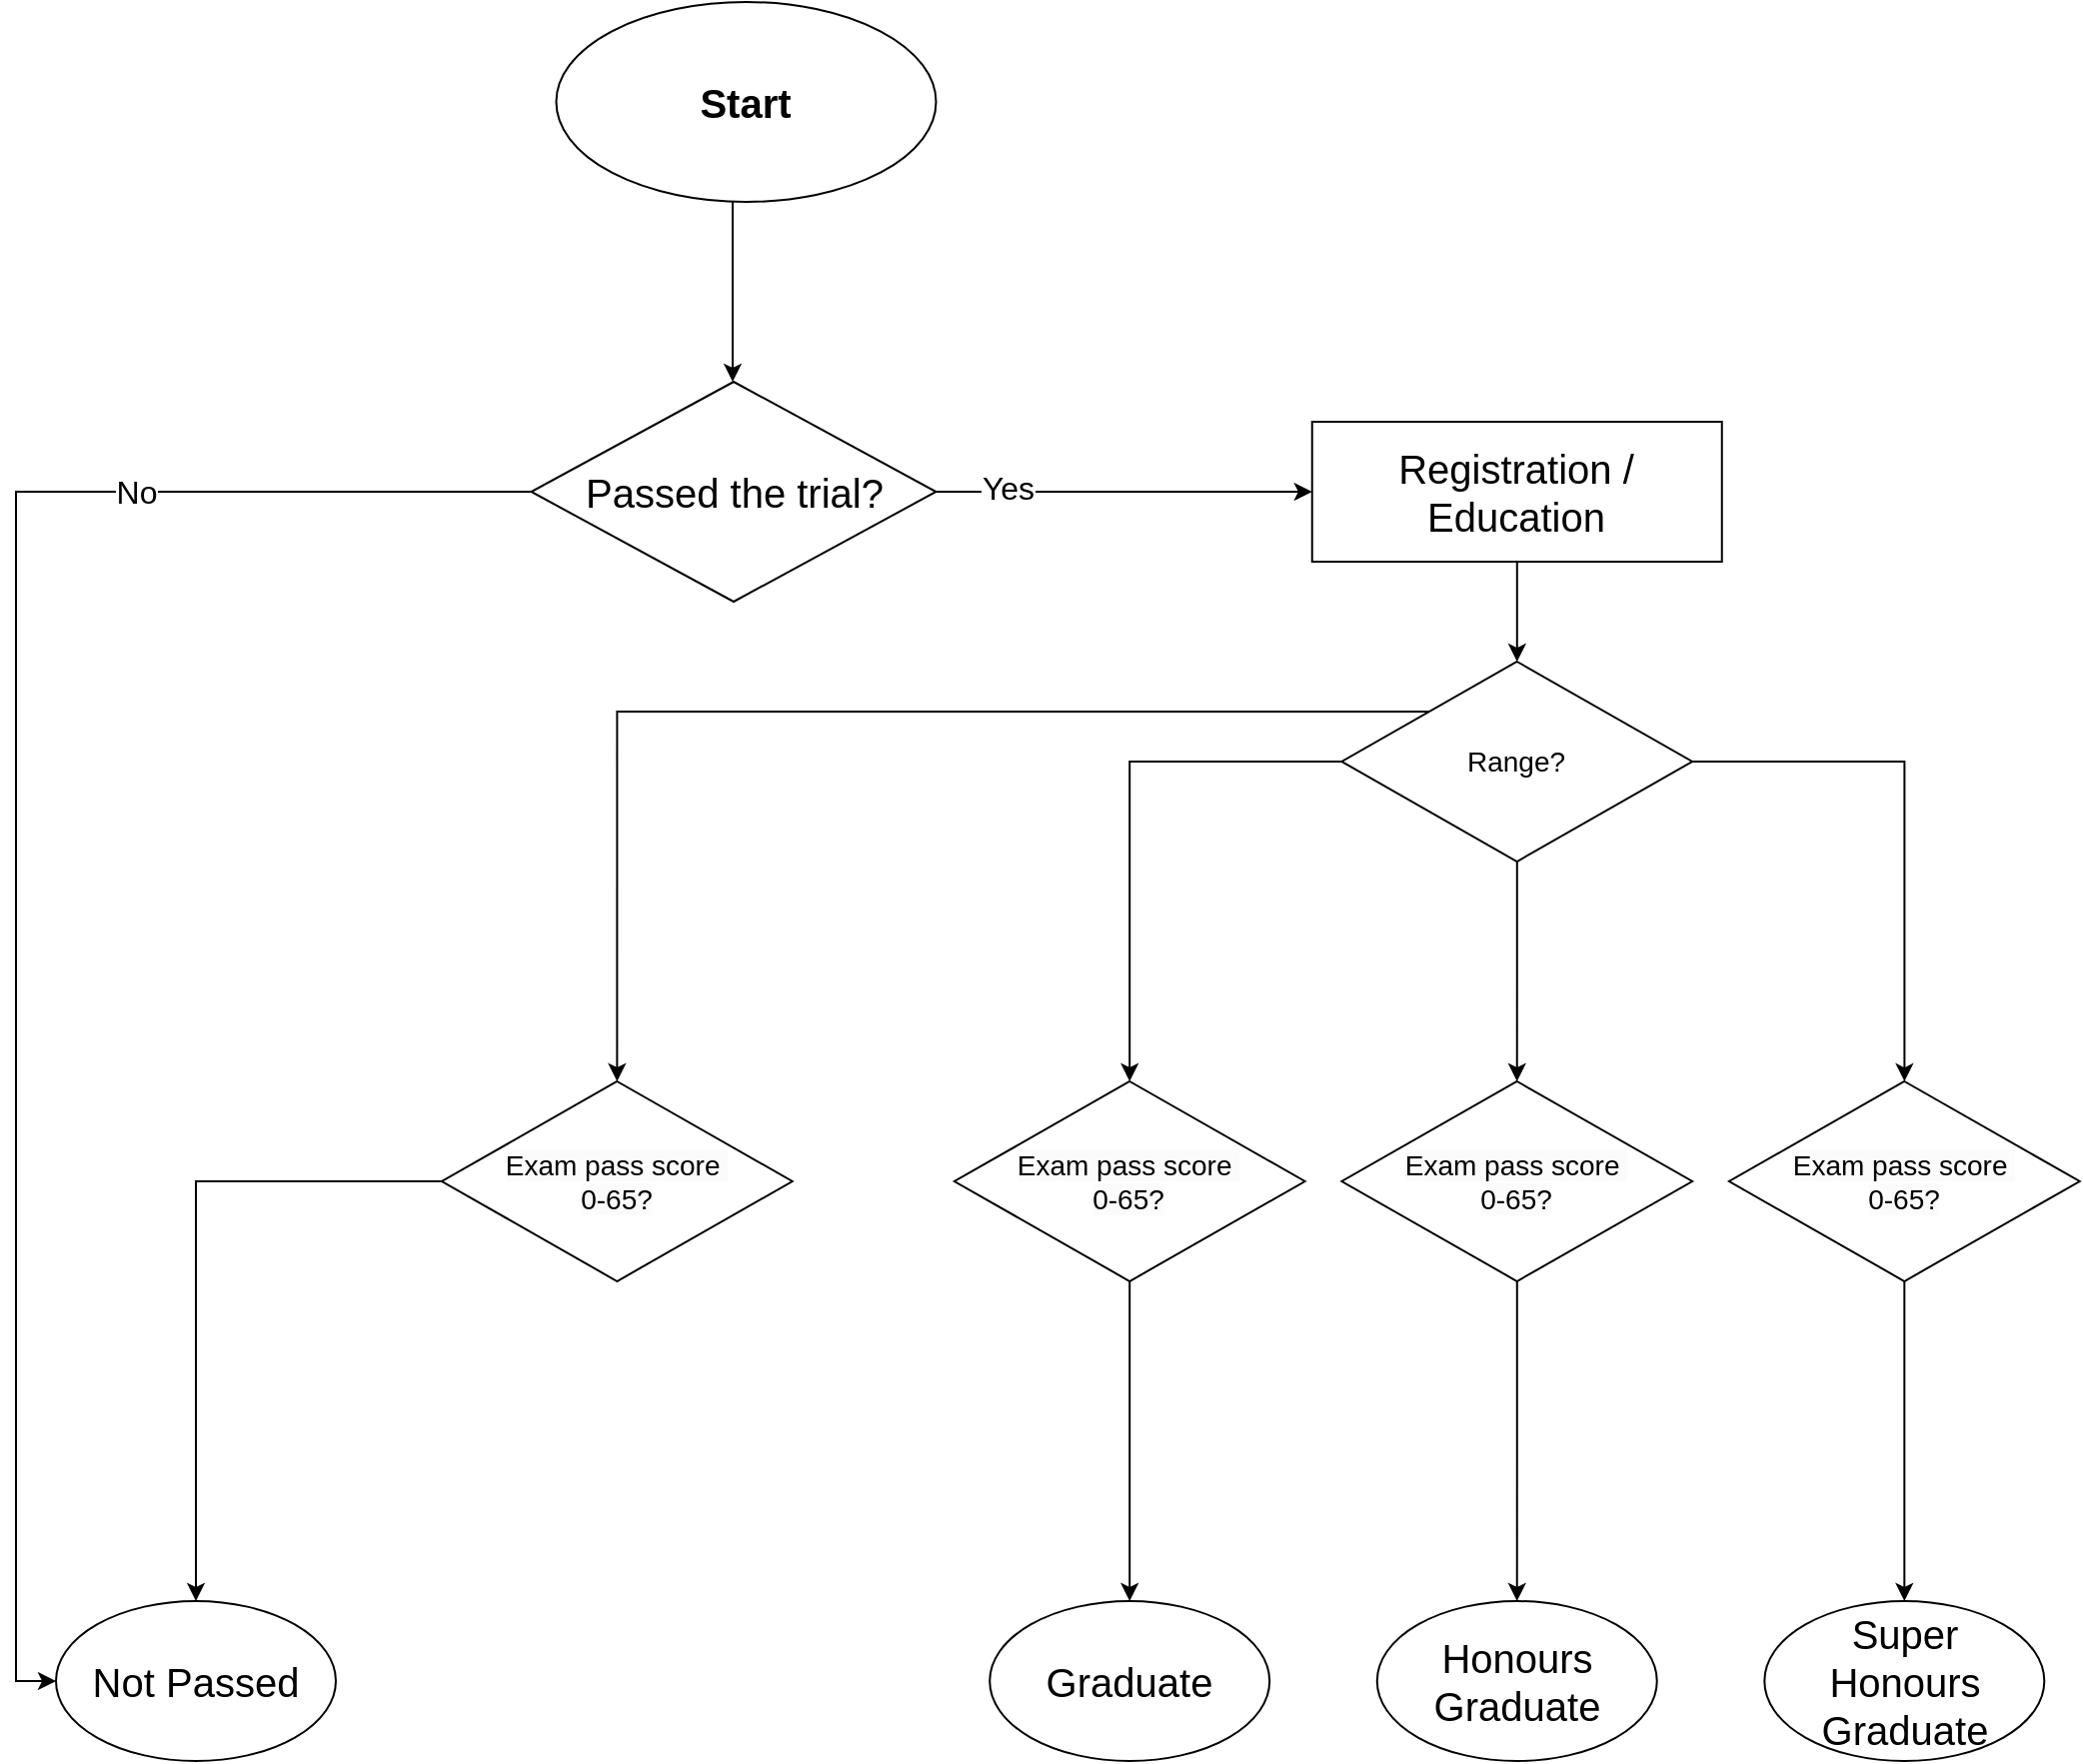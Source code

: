 <mxfile version="20.7.4" type="device"><diagram id="YZIhuIELWohjNKMjIvO2" name="Page-1"><mxGraphModel dx="2928" dy="1091" grid="1" gridSize="10" guides="1" tooltips="1" connect="1" arrows="1" fold="1" page="1" pageScale="1" pageWidth="827" pageHeight="1169" math="0" shadow="0"><root><mxCell id="0"/><mxCell id="1" parent="0"/><mxCell id="kzD-MkL-Nz8WatQtwV0_-1" value="&lt;b&gt;&lt;font style=&quot;font-size: 20px;&quot;&gt;Start&lt;/font&gt;&lt;/b&gt;" style="ellipse;whiteSpace=wrap;html=1;" vertex="1" parent="1"><mxGeometry x="317.25" y="20" width="190" height="100" as="geometry"/></mxCell><mxCell id="kzD-MkL-Nz8WatQtwV0_-60" style="edgeStyle=orthogonalEdgeStyle;rounded=0;orthogonalLoop=1;jettySize=auto;html=1;fontSize=16;entryX=0;entryY=0.5;entryDx=0;entryDy=0;" edge="1" parent="1" source="kzD-MkL-Nz8WatQtwV0_-2" target="kzD-MkL-Nz8WatQtwV0_-53"><mxGeometry relative="1" as="geometry"><mxPoint x="50" y="570" as="targetPoint"/></mxGeometry></mxCell><mxCell id="kzD-MkL-Nz8WatQtwV0_-64" value="No" style="edgeLabel;html=1;align=center;verticalAlign=middle;resizable=0;points=[];fontSize=16;" vertex="1" connectable="0" parent="kzD-MkL-Nz8WatQtwV0_-60"><mxGeometry x="-0.546" relative="1" as="geometry"><mxPoint as="offset"/></mxGeometry></mxCell><mxCell id="kzD-MkL-Nz8WatQtwV0_-62" style="edgeStyle=orthogonalEdgeStyle;rounded=0;orthogonalLoop=1;jettySize=auto;html=1;fontSize=16;" edge="1" parent="1" source="kzD-MkL-Nz8WatQtwV0_-2" target="kzD-MkL-Nz8WatQtwV0_-12"><mxGeometry relative="1" as="geometry"/></mxCell><mxCell id="kzD-MkL-Nz8WatQtwV0_-65" value="Yes" style="edgeLabel;html=1;align=center;verticalAlign=middle;resizable=0;points=[];fontSize=16;" vertex="1" connectable="0" parent="kzD-MkL-Nz8WatQtwV0_-62"><mxGeometry x="-0.625" y="2" relative="1" as="geometry"><mxPoint as="offset"/></mxGeometry></mxCell><mxCell id="kzD-MkL-Nz8WatQtwV0_-2" value="Passed the trial?" style="rhombus;whiteSpace=wrap;html=1;fontSize=20;" vertex="1" parent="1"><mxGeometry x="304.75" y="210" width="202.5" height="110" as="geometry"/></mxCell><mxCell id="kzD-MkL-Nz8WatQtwV0_-3" value="" style="endArrow=classic;html=1;rounded=0;fontSize=20;" edge="1" parent="1"><mxGeometry width="50" height="50" relative="1" as="geometry"><mxPoint x="405.5" y="120" as="sourcePoint"/><mxPoint x="405.5" y="210" as="targetPoint"/><Array as="points"><mxPoint x="405.5" y="160"/><mxPoint x="405.5" y="200"/></Array></mxGeometry></mxCell><mxCell id="kzD-MkL-Nz8WatQtwV0_-69" value="" style="edgeStyle=orthogonalEdgeStyle;rounded=0;orthogonalLoop=1;jettySize=auto;html=1;fontSize=14;" edge="1" parent="1" source="kzD-MkL-Nz8WatQtwV0_-12" target="kzD-MkL-Nz8WatQtwV0_-68"><mxGeometry relative="1" as="geometry"/></mxCell><mxCell id="kzD-MkL-Nz8WatQtwV0_-12" value="Registration / Education" style="rounded=0;whiteSpace=wrap;html=1;fontSize=20;" vertex="1" parent="1"><mxGeometry x="695.38" y="230" width="205" height="70" as="geometry"/></mxCell><mxCell id="kzD-MkL-Nz8WatQtwV0_-54" value="" style="edgeStyle=orthogonalEdgeStyle;rounded=0;orthogonalLoop=1;jettySize=auto;html=1;fontSize=16;" edge="1" parent="1" source="kzD-MkL-Nz8WatQtwV0_-38" target="kzD-MkL-Nz8WatQtwV0_-53"><mxGeometry relative="1" as="geometry"/></mxCell><mxCell id="kzD-MkL-Nz8WatQtwV0_-38" value="&lt;font style=&quot;font-size: 14px;&quot;&gt;&lt;font style=&quot;font-size: 14px;&quot;&gt;&lt;span style=&quot;color: rgb(0, 0, 0); font-family: Helvetica; font-style: normal; font-variant-ligatures: normal; font-variant-caps: normal; font-weight: 400; letter-spacing: normal; orphans: 2; text-align: center; text-indent: 0px; text-transform: none; widows: 2; word-spacing: 0px; -webkit-text-stroke-width: 0px; background-color: rgb(251, 251, 251); text-decoration-thickness: initial; text-decoration-style: initial; text-decoration-color: initial; float: none; font-size: 14px; display: inline !important;&quot;&gt;Exam pass score&amp;nbsp;&lt;/span&gt;&lt;br style=&quot;border-color: var(--border-color); color: rgb(0, 0, 0); font-family: Helvetica; font-style: normal; font-variant-ligatures: normal; font-variant-caps: normal; font-weight: 400; letter-spacing: normal; orphans: 2; text-align: center; text-indent: 0px; text-transform: none; widows: 2; word-spacing: 0px; -webkit-text-stroke-width: 0px; background-color: rgb(251, 251, 251); text-decoration-thickness: initial; text-decoration-style: initial; text-decoration-color: initial; font-size: 14px;&quot;&gt;&lt;/font&gt;&lt;span style=&quot;border-color: var(--border-color); color: rgb(0, 0, 0); font-family: Helvetica; font-style: normal; font-variant-ligatures: normal; font-variant-caps: normal; font-weight: 400; letter-spacing: normal; orphans: 2; text-align: center; text-indent: 0px; text-transform: none; widows: 2; word-spacing: 0px; -webkit-text-stroke-width: 0px; background-color: rgb(251, 251, 251); text-decoration-thickness: initial; text-decoration-style: initial; text-decoration-color: initial; font-size: 14px;&quot; id=&quot;docs-internal-guid-3f02edb8-7fff-4cf2-08fd-5bbc67ae20e0&quot;&gt;&lt;span style=&quot;border-color: var(--border-color); font-family: Nunito, sans-serif; background-color: transparent; font-variant-numeric: normal; font-variant-east-asian: normal; vertical-align: baseline; font-size: 14px;&quot;&gt;0-65?&lt;/span&gt;&lt;/span&gt;&lt;/font&gt;" style="rhombus;whiteSpace=wrap;html=1;fontSize=14;" vertex="1" parent="1"><mxGeometry x="260" y="560" width="175.38" height="100" as="geometry"/></mxCell><mxCell id="kzD-MkL-Nz8WatQtwV0_-44" style="edgeStyle=orthogonalEdgeStyle;rounded=0;orthogonalLoop=1;jettySize=auto;html=1;exitX=0.5;exitY=1;exitDx=0;exitDy=0;fontSize=20;" edge="1" parent="1"><mxGeometry relative="1" as="geometry"><mxPoint x="1068.97" y="733" as="sourcePoint"/><mxPoint x="1068.97" y="733" as="targetPoint"/></mxGeometry></mxCell><mxCell id="kzD-MkL-Nz8WatQtwV0_-53" value="Not Passed" style="ellipse;whiteSpace=wrap;html=1;fontSize=20;" vertex="1" parent="1"><mxGeometry x="67" y="820" width="140" height="80" as="geometry"/></mxCell><mxCell id="kzD-MkL-Nz8WatQtwV0_-80" style="edgeStyle=orthogonalEdgeStyle;rounded=0;orthogonalLoop=1;jettySize=auto;html=1;fontSize=14;" edge="1" parent="1" source="kzD-MkL-Nz8WatQtwV0_-68" target="kzD-MkL-Nz8WatQtwV0_-73"><mxGeometry relative="1" as="geometry"/></mxCell><mxCell id="kzD-MkL-Nz8WatQtwV0_-81" style="edgeStyle=orthogonalEdgeStyle;rounded=0;orthogonalLoop=1;jettySize=auto;html=1;entryX=0.5;entryY=0;entryDx=0;entryDy=0;fontSize=14;" edge="1" parent="1" source="kzD-MkL-Nz8WatQtwV0_-68" target="kzD-MkL-Nz8WatQtwV0_-75"><mxGeometry relative="1" as="geometry"/></mxCell><mxCell id="kzD-MkL-Nz8WatQtwV0_-82" style="edgeStyle=orthogonalEdgeStyle;rounded=0;orthogonalLoop=1;jettySize=auto;html=1;fontSize=14;" edge="1" parent="1" source="kzD-MkL-Nz8WatQtwV0_-68" target="kzD-MkL-Nz8WatQtwV0_-76"><mxGeometry relative="1" as="geometry"/></mxCell><mxCell id="kzD-MkL-Nz8WatQtwV0_-84" style="edgeStyle=orthogonalEdgeStyle;rounded=0;orthogonalLoop=1;jettySize=auto;html=1;exitX=0;exitY=0;exitDx=0;exitDy=0;entryX=0.5;entryY=0;entryDx=0;entryDy=0;fontSize=14;" edge="1" parent="1" source="kzD-MkL-Nz8WatQtwV0_-68" target="kzD-MkL-Nz8WatQtwV0_-38"><mxGeometry relative="1" as="geometry"/></mxCell><mxCell id="kzD-MkL-Nz8WatQtwV0_-68" value="Range?" style="rhombus;whiteSpace=wrap;html=1;fontSize=14;" vertex="1" parent="1"><mxGeometry x="710.19" y="350" width="175.38" height="100" as="geometry"/></mxCell><mxCell id="kzD-MkL-Nz8WatQtwV0_-70" value="Super&lt;br&gt;Honours Graduate" style="ellipse;whiteSpace=wrap;html=1;fontSize=20;" vertex="1" parent="1"><mxGeometry x="921.66" y="820" width="140" height="80" as="geometry"/></mxCell><mxCell id="kzD-MkL-Nz8WatQtwV0_-71" value="Honours Graduate" style="ellipse;whiteSpace=wrap;html=1;fontSize=20;" vertex="1" parent="1"><mxGeometry x="727.88" y="820" width="140" height="80" as="geometry"/></mxCell><mxCell id="kzD-MkL-Nz8WatQtwV0_-72" value="Graduate" style="ellipse;whiteSpace=wrap;html=1;fontSize=20;" vertex="1" parent="1"><mxGeometry x="534.1" y="820" width="140" height="80" as="geometry"/></mxCell><mxCell id="kzD-MkL-Nz8WatQtwV0_-77" style="edgeStyle=orthogonalEdgeStyle;rounded=0;orthogonalLoop=1;jettySize=auto;html=1;fontSize=14;" edge="1" parent="1" source="kzD-MkL-Nz8WatQtwV0_-73" target="kzD-MkL-Nz8WatQtwV0_-72"><mxGeometry relative="1" as="geometry"/></mxCell><mxCell id="kzD-MkL-Nz8WatQtwV0_-73" value="&lt;font style=&quot;font-size: 14px;&quot;&gt;&lt;font style=&quot;font-size: 14px;&quot;&gt;&lt;span style=&quot;color: rgb(0, 0, 0); font-family: Helvetica; font-style: normal; font-variant-ligatures: normal; font-variant-caps: normal; font-weight: 400; letter-spacing: normal; orphans: 2; text-align: center; text-indent: 0px; text-transform: none; widows: 2; word-spacing: 0px; -webkit-text-stroke-width: 0px; background-color: rgb(251, 251, 251); text-decoration-thickness: initial; text-decoration-style: initial; text-decoration-color: initial; float: none; font-size: 14px; display: inline !important;&quot;&gt;Exam pass score&amp;nbsp;&lt;/span&gt;&lt;br style=&quot;border-color: var(--border-color); color: rgb(0, 0, 0); font-family: Helvetica; font-style: normal; font-variant-ligatures: normal; font-variant-caps: normal; font-weight: 400; letter-spacing: normal; orphans: 2; text-align: center; text-indent: 0px; text-transform: none; widows: 2; word-spacing: 0px; -webkit-text-stroke-width: 0px; background-color: rgb(251, 251, 251); text-decoration-thickness: initial; text-decoration-style: initial; text-decoration-color: initial; font-size: 14px;&quot;&gt;&lt;/font&gt;&lt;span style=&quot;border-color: var(--border-color); color: rgb(0, 0, 0); font-family: Helvetica; font-style: normal; font-variant-ligatures: normal; font-variant-caps: normal; font-weight: 400; letter-spacing: normal; orphans: 2; text-align: center; text-indent: 0px; text-transform: none; widows: 2; word-spacing: 0px; -webkit-text-stroke-width: 0px; background-color: rgb(251, 251, 251); text-decoration-thickness: initial; text-decoration-style: initial; text-decoration-color: initial; font-size: 14px;&quot; id=&quot;docs-internal-guid-3f02edb8-7fff-4cf2-08fd-5bbc67ae20e0&quot;&gt;&lt;span style=&quot;border-color: var(--border-color); font-family: Nunito, sans-serif; background-color: transparent; font-variant-numeric: normal; font-variant-east-asian: normal; vertical-align: baseline; font-size: 14px;&quot;&gt;0-65?&lt;/span&gt;&lt;/span&gt;&lt;/font&gt;" style="rhombus;whiteSpace=wrap;html=1;fontSize=14;" vertex="1" parent="1"><mxGeometry x="516.41" y="560" width="175.38" height="100" as="geometry"/></mxCell><mxCell id="kzD-MkL-Nz8WatQtwV0_-78" style="edgeStyle=orthogonalEdgeStyle;rounded=0;orthogonalLoop=1;jettySize=auto;html=1;entryX=0.5;entryY=0;entryDx=0;entryDy=0;fontSize=14;" edge="1" parent="1" source="kzD-MkL-Nz8WatQtwV0_-75" target="kzD-MkL-Nz8WatQtwV0_-71"><mxGeometry relative="1" as="geometry"/></mxCell><mxCell id="kzD-MkL-Nz8WatQtwV0_-75" value="&lt;font style=&quot;font-size: 14px;&quot;&gt;&lt;font style=&quot;font-size: 14px;&quot;&gt;&lt;span style=&quot;color: rgb(0, 0, 0); font-family: Helvetica; font-style: normal; font-variant-ligatures: normal; font-variant-caps: normal; font-weight: 400; letter-spacing: normal; orphans: 2; text-align: center; text-indent: 0px; text-transform: none; widows: 2; word-spacing: 0px; -webkit-text-stroke-width: 0px; background-color: rgb(251, 251, 251); text-decoration-thickness: initial; text-decoration-style: initial; text-decoration-color: initial; float: none; font-size: 14px; display: inline !important;&quot;&gt;Exam pass score&amp;nbsp;&lt;/span&gt;&lt;br style=&quot;border-color: var(--border-color); color: rgb(0, 0, 0); font-family: Helvetica; font-style: normal; font-variant-ligatures: normal; font-variant-caps: normal; font-weight: 400; letter-spacing: normal; orphans: 2; text-align: center; text-indent: 0px; text-transform: none; widows: 2; word-spacing: 0px; -webkit-text-stroke-width: 0px; background-color: rgb(251, 251, 251); text-decoration-thickness: initial; text-decoration-style: initial; text-decoration-color: initial; font-size: 14px;&quot;&gt;&lt;/font&gt;&lt;span style=&quot;border-color: var(--border-color); color: rgb(0, 0, 0); font-family: Helvetica; font-style: normal; font-variant-ligatures: normal; font-variant-caps: normal; font-weight: 400; letter-spacing: normal; orphans: 2; text-align: center; text-indent: 0px; text-transform: none; widows: 2; word-spacing: 0px; -webkit-text-stroke-width: 0px; background-color: rgb(251, 251, 251); text-decoration-thickness: initial; text-decoration-style: initial; text-decoration-color: initial; font-size: 14px;&quot; id=&quot;docs-internal-guid-3f02edb8-7fff-4cf2-08fd-5bbc67ae20e0&quot;&gt;&lt;span style=&quot;border-color: var(--border-color); font-family: Nunito, sans-serif; background-color: transparent; font-variant-numeric: normal; font-variant-east-asian: normal; vertical-align: baseline; font-size: 14px;&quot;&gt;0-65?&lt;/span&gt;&lt;/span&gt;&lt;/font&gt;" style="rhombus;whiteSpace=wrap;html=1;fontSize=14;" vertex="1" parent="1"><mxGeometry x="710.19" y="560" width="175.38" height="100" as="geometry"/></mxCell><mxCell id="kzD-MkL-Nz8WatQtwV0_-79" style="edgeStyle=orthogonalEdgeStyle;rounded=0;orthogonalLoop=1;jettySize=auto;html=1;fontSize=14;" edge="1" parent="1" source="kzD-MkL-Nz8WatQtwV0_-76" target="kzD-MkL-Nz8WatQtwV0_-70"><mxGeometry relative="1" as="geometry"/></mxCell><mxCell id="kzD-MkL-Nz8WatQtwV0_-76" value="&lt;font style=&quot;font-size: 14px;&quot;&gt;&lt;font style=&quot;font-size: 14px;&quot;&gt;&lt;span style=&quot;color: rgb(0, 0, 0); font-family: Helvetica; font-style: normal; font-variant-ligatures: normal; font-variant-caps: normal; font-weight: 400; letter-spacing: normal; orphans: 2; text-align: center; text-indent: 0px; text-transform: none; widows: 2; word-spacing: 0px; -webkit-text-stroke-width: 0px; background-color: rgb(251, 251, 251); text-decoration-thickness: initial; text-decoration-style: initial; text-decoration-color: initial; float: none; font-size: 14px; display: inline !important;&quot;&gt;Exam pass score&amp;nbsp;&lt;/span&gt;&lt;br style=&quot;border-color: var(--border-color); color: rgb(0, 0, 0); font-family: Helvetica; font-style: normal; font-variant-ligatures: normal; font-variant-caps: normal; font-weight: 400; letter-spacing: normal; orphans: 2; text-align: center; text-indent: 0px; text-transform: none; widows: 2; word-spacing: 0px; -webkit-text-stroke-width: 0px; background-color: rgb(251, 251, 251); text-decoration-thickness: initial; text-decoration-style: initial; text-decoration-color: initial; font-size: 14px;&quot;&gt;&lt;/font&gt;&lt;span style=&quot;border-color: var(--border-color); color: rgb(0, 0, 0); font-family: Helvetica; font-style: normal; font-variant-ligatures: normal; font-variant-caps: normal; font-weight: 400; letter-spacing: normal; orphans: 2; text-align: center; text-indent: 0px; text-transform: none; widows: 2; word-spacing: 0px; -webkit-text-stroke-width: 0px; background-color: rgb(251, 251, 251); text-decoration-thickness: initial; text-decoration-style: initial; text-decoration-color: initial; font-size: 14px;&quot; id=&quot;docs-internal-guid-3f02edb8-7fff-4cf2-08fd-5bbc67ae20e0&quot;&gt;&lt;span style=&quot;border-color: var(--border-color); font-family: Nunito, sans-serif; background-color: transparent; font-variant-numeric: normal; font-variant-east-asian: normal; vertical-align: baseline; font-size: 14px;&quot;&gt;0-65?&lt;/span&gt;&lt;/span&gt;&lt;/font&gt;" style="rhombus;whiteSpace=wrap;html=1;fontSize=14;" vertex="1" parent="1"><mxGeometry x="903.97" y="560" width="175.38" height="100" as="geometry"/></mxCell></root></mxGraphModel></diagram></mxfile>